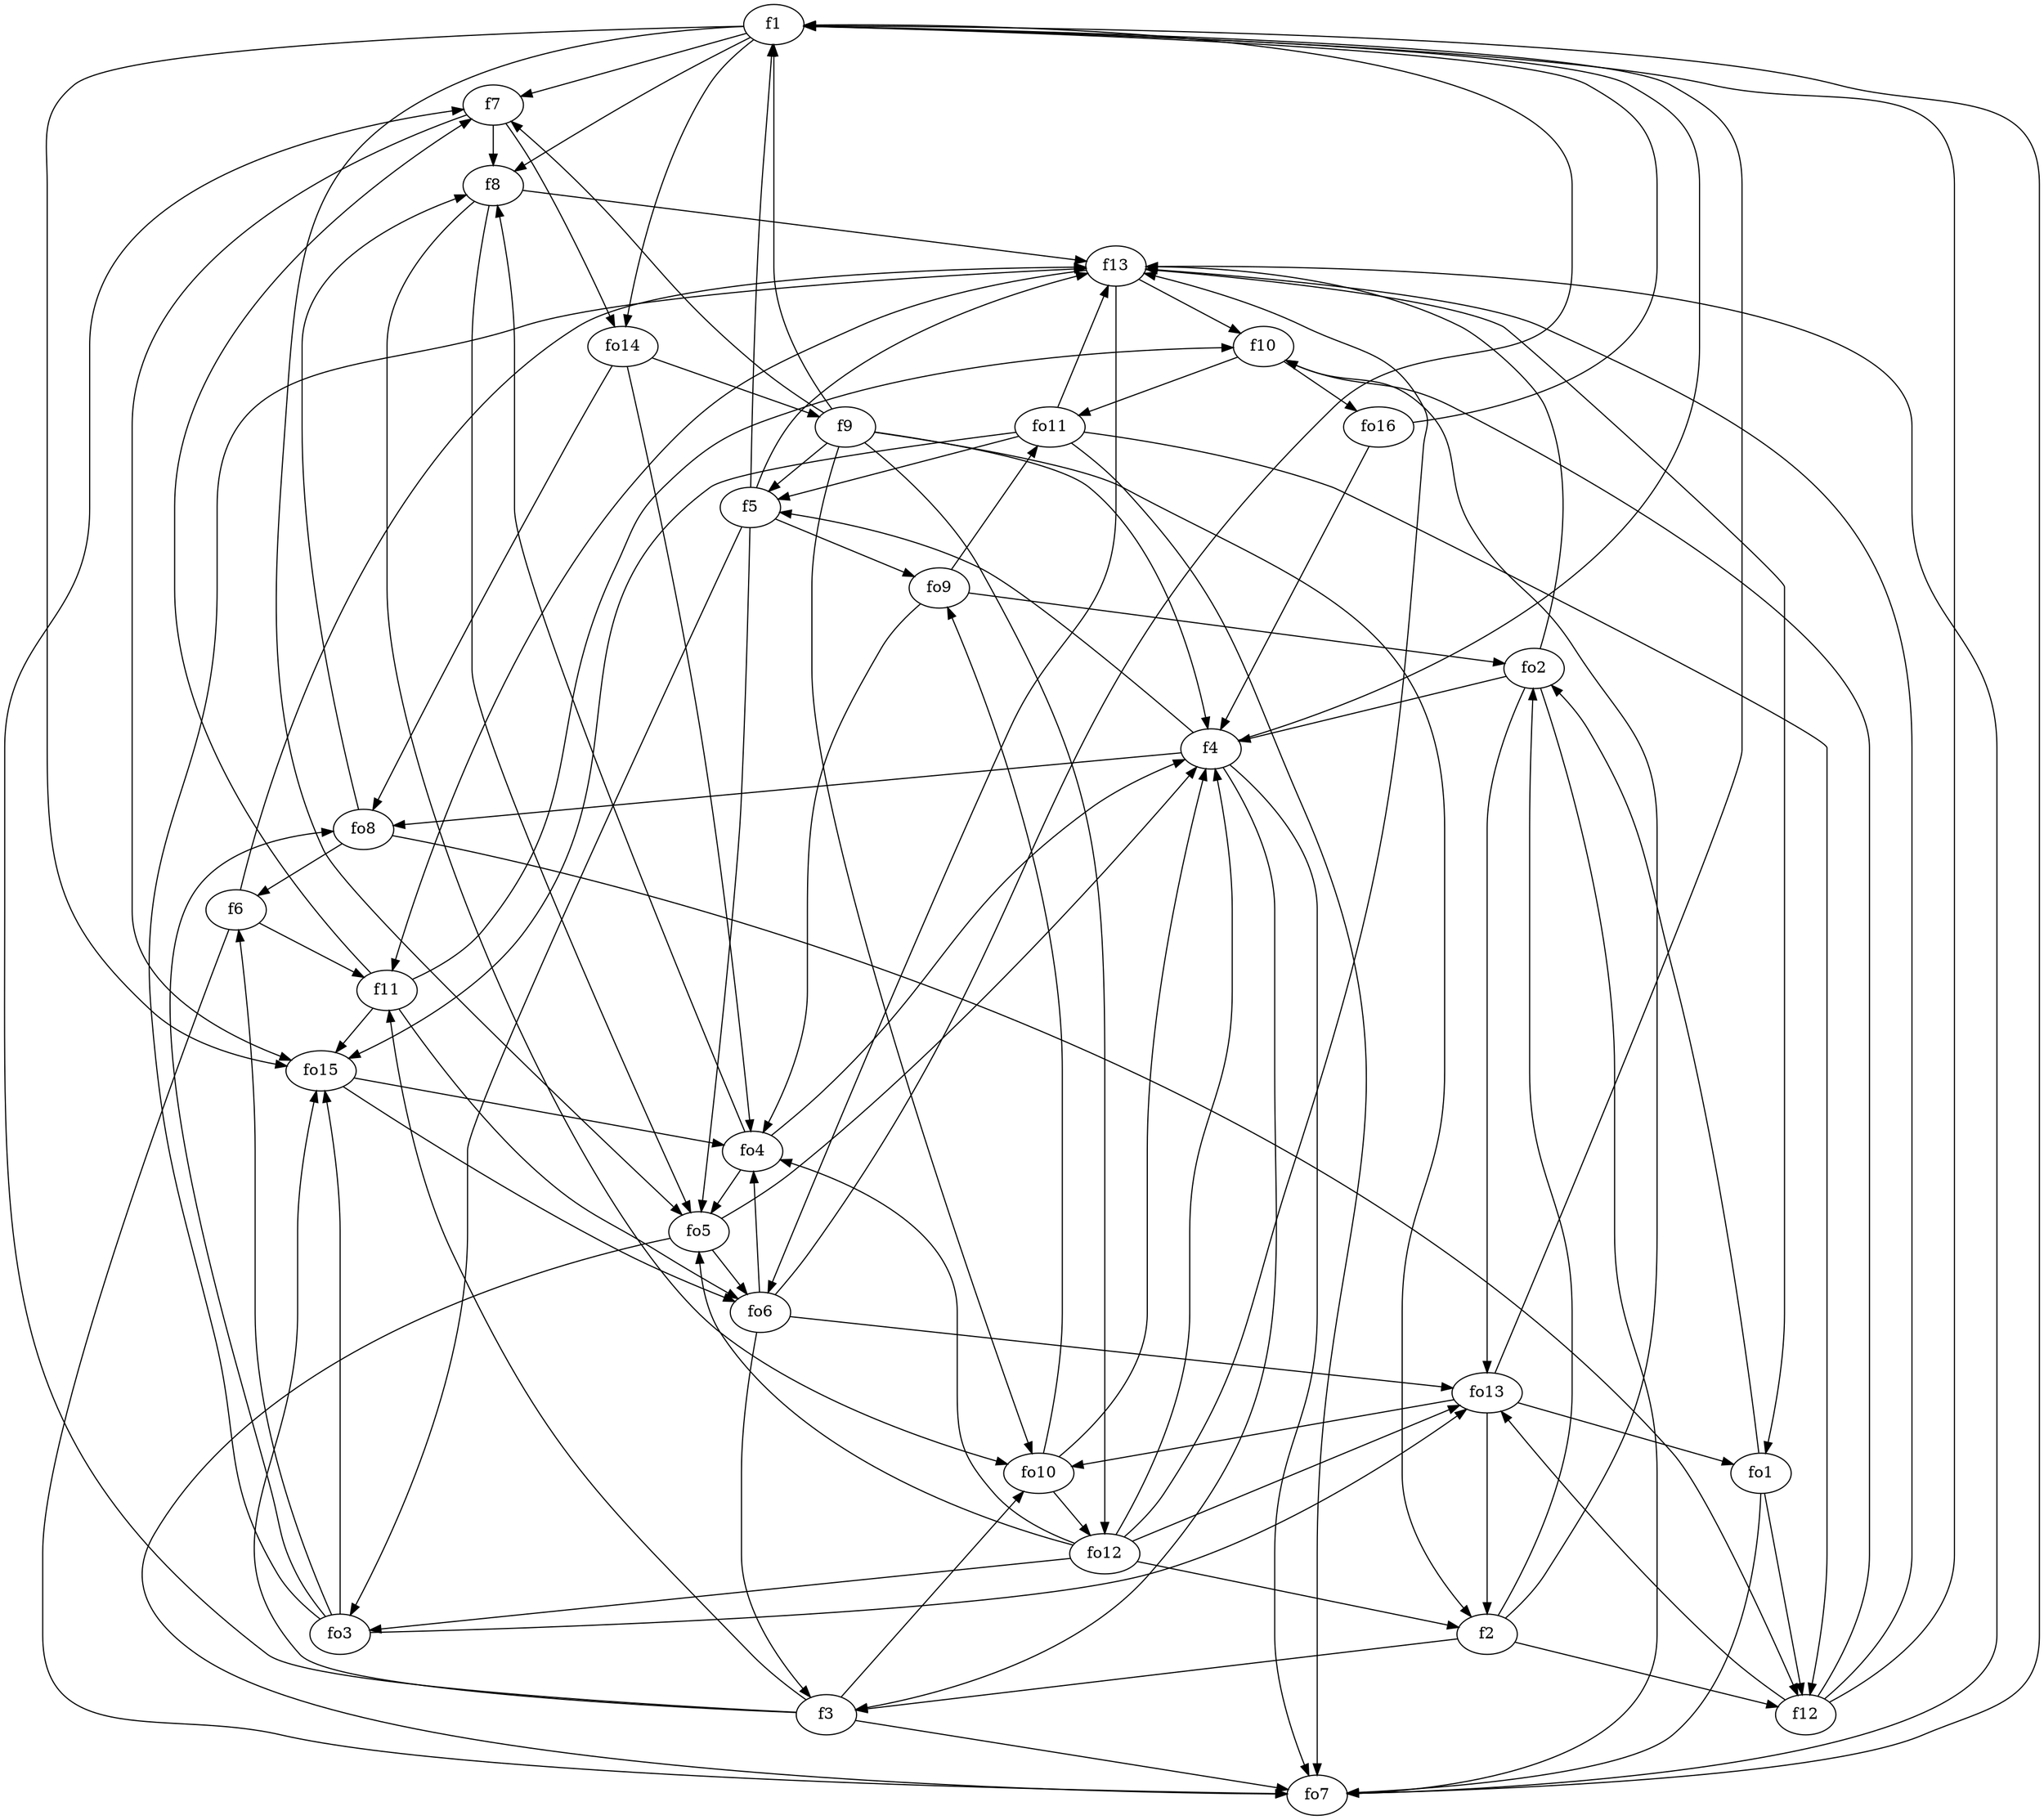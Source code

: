 strict digraph  {
f1;
f2;
f3;
f4;
f5;
f6;
f7;
f8;
f9;
f10;
f11;
f12;
f13;
fo1;
fo2;
fo3;
fo4;
fo5;
fo6;
fo7;
fo8;
fo9;
fo10;
fo11;
fo12;
fo13;
fo14;
fo15;
fo16;
f1 -> fo15  [weight=2];
f1 -> f7  [weight=2];
f1 -> fo5  [weight=2];
f1 -> fo14  [weight=2];
f1 -> f8  [weight=2];
f2 -> f3  [weight=2];
f2 -> fo2  [weight=2];
f2 -> f10  [weight=2];
f2 -> f12  [weight=2];
f3 -> fo15  [weight=2];
f3 -> fo10  [weight=2];
f3 -> f11  [weight=2];
f3 -> f7  [weight=2];
f3 -> fo7  [weight=2];
f4 -> f1  [weight=2];
f4 -> f5  [weight=2];
f4 -> fo7  [weight=2];
f4 -> fo8  [weight=2];
f4 -> f3  [weight=2];
f5 -> fo5  [weight=2];
f5 -> fo3  [weight=2];
f5 -> f13  [weight=2];
f5 -> fo9  [weight=2];
f5 -> f1  [weight=2];
f6 -> f13  [weight=2];
f6 -> fo7  [weight=2];
f6 -> f11  [weight=2];
f7 -> fo14  [weight=2];
f7 -> fo15  [weight=2];
f7 -> f8  [weight=2];
f8 -> fo10  [weight=2];
f8 -> f13  [weight=2];
f8 -> fo5  [weight=2];
f9 -> f2  [weight=2];
f9 -> fo10  [weight=2];
f9 -> f1  [weight=2];
f9 -> f5  [weight=2];
f9 -> fo12  [weight=2];
f9 -> f7  [weight=2];
f9 -> f4  [weight=2];
f10 -> fo16  [weight=2];
f10 -> fo11  [weight=2];
f11 -> f7  [weight=2];
f11 -> fo6  [weight=2];
f11 -> f10  [weight=2];
f11 -> fo15  [weight=2];
f12 -> fo13  [weight=2];
f12 -> f13  [weight=2];
f12 -> f10  [weight=2];
f12 -> f1  [weight=2];
f13 -> fo1  [weight=2];
f13 -> f11  [weight=2];
f13 -> fo6  [weight=2];
f13 -> f10  [weight=2];
fo1 -> f12  [weight=2];
fo1 -> fo2  [weight=2];
fo1 -> fo7  [weight=2];
fo2 -> f13  [weight=2];
fo2 -> fo7  [weight=2];
fo2 -> fo13  [weight=2];
fo2 -> f4  [weight=2];
fo3 -> f6  [weight=2];
fo3 -> fo8  [weight=2];
fo3 -> fo15  [weight=2];
fo3 -> f13  [weight=2];
fo3 -> fo13  [weight=2];
fo4 -> f8  [weight=2];
fo4 -> fo5  [weight=2];
fo4 -> f4  [weight=2];
fo5 -> fo6  [weight=2];
fo5 -> fo7  [weight=2];
fo5 -> f4  [weight=2];
fo6 -> f3  [weight=2];
fo6 -> fo13  [weight=2];
fo6 -> f1  [weight=2];
fo6 -> fo4  [weight=2];
fo7 -> f13  [weight=2];
fo7 -> f1  [weight=2];
fo8 -> f12  [weight=2];
fo8 -> f8  [weight=2];
fo8 -> f6  [weight=2];
fo9 -> fo2  [weight=2];
fo9 -> fo4  [weight=2];
fo9 -> fo11  [weight=2];
fo10 -> fo9  [weight=2];
fo10 -> f4  [weight=2];
fo10 -> fo12  [weight=2];
fo11 -> fo7  [weight=2];
fo11 -> f5  [weight=2];
fo11 -> f13  [weight=2];
fo11 -> f12  [weight=2];
fo11 -> fo15  [weight=2];
fo12 -> fo13  [weight=2];
fo12 -> f4  [weight=2];
fo12 -> fo5  [weight=2];
fo12 -> fo3  [weight=2];
fo12 -> fo4  [weight=2];
fo12 -> f13  [weight=2];
fo12 -> f2  [weight=2];
fo13 -> fo10  [weight=2];
fo13 -> f2  [weight=2];
fo13 -> f1  [weight=2];
fo13 -> fo1  [weight=2];
fo14 -> f9  [weight=2];
fo14 -> fo8  [weight=2];
fo14 -> fo4  [weight=2];
fo15 -> fo4  [weight=2];
fo15 -> fo6  [weight=2];
fo16 -> f1  [weight=2];
fo16 -> f4  [weight=2];
}
